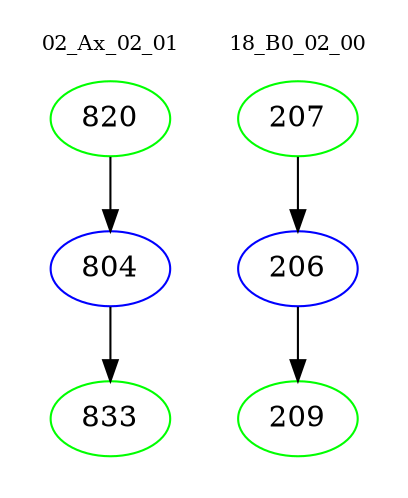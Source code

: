 digraph{
subgraph cluster_0 {
color = white
label = "02_Ax_02_01";
fontsize=10;
T0_820 [label="820", color="green"]
T0_820 -> T0_804 [color="black"]
T0_804 [label="804", color="blue"]
T0_804 -> T0_833 [color="black"]
T0_833 [label="833", color="green"]
}
subgraph cluster_1 {
color = white
label = "18_B0_02_00";
fontsize=10;
T1_207 [label="207", color="green"]
T1_207 -> T1_206 [color="black"]
T1_206 [label="206", color="blue"]
T1_206 -> T1_209 [color="black"]
T1_209 [label="209", color="green"]
}
}
